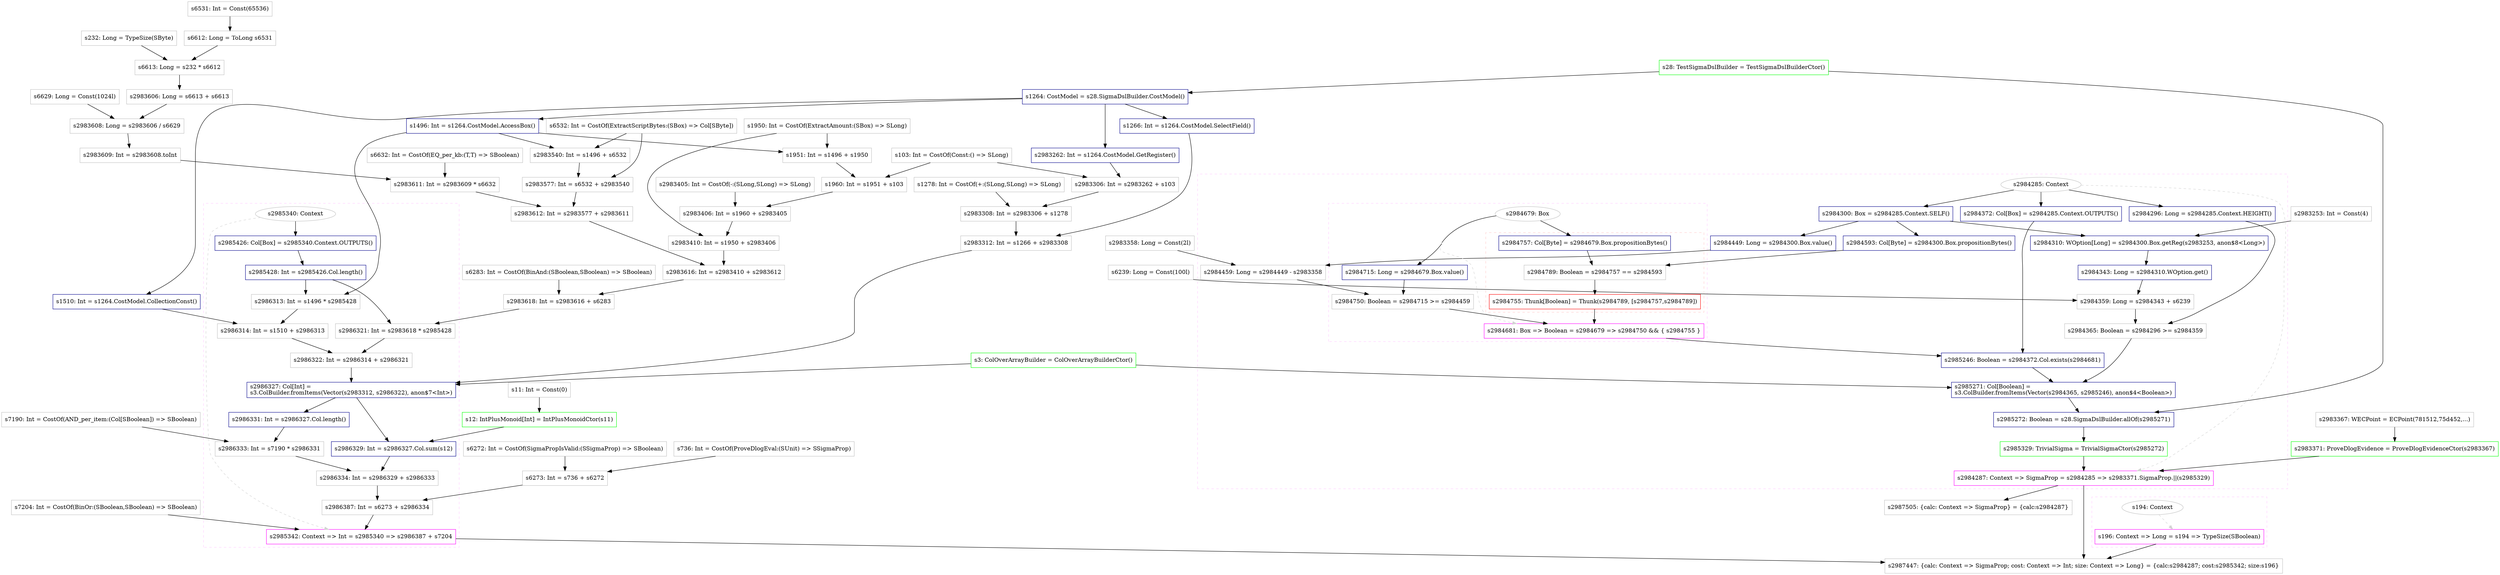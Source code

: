 digraph "Demurrage" {
concentrate=true
node [style=filled, fillcolor=orangered]

"s28" [
label="s28: TestSigmaDslBuilder = TestSigmaDslBuilderCtor()"
shape=box, color=green, tooltip="s28:TestSigmaDslBuilder", style=filled, fillcolor=white
]
"s6239" [
label="s6239: Long = Const(100l)"
shape=box, color=gray, tooltip="s6239:Long", style=filled, fillcolor=white
]
"s2983367" [
label="s2983367: WECPoint = ECPoint(781512,75d452,...)"
shape=box, color=gray, tooltip="s2983367:WECPoint", style=filled, fillcolor=white
]
"s2983371" [
label="s2983371: ProveDlogEvidence = ProveDlogEvidenceCtor(s2983367)"
shape=box, color=green, tooltip="s2983371:ProveDlogEvidence", style=filled, fillcolor=white
]
"s3" [
label="s3: ColOverArrayBuilder = ColOverArrayBuilderCtor()"
shape=box, color=green, tooltip="s3:ColOverArrayBuilder", style=filled, fillcolor=white
]
"s2983358" [
label="s2983358: Long = Const(2l)"
shape=box, color=gray, tooltip="s2983358:Long", style=filled, fillcolor=white
]
"s2983253" [
label="s2983253: Int = Const(4)"
shape=box, color=gray, tooltip="s2983253:Int", style=filled, fillcolor=white
]
subgraph cluster_s2984287 {
style=dashed; color="#FFCCFF"
"s2984285" [
label="s2984285: Context"
shape=oval, color=gray, tooltip="s2984285:Context", style=filled, fillcolor=white
]
"s2984287" [
label="s2984287: Context => SigmaProp = s2984285 => s2983371.SigmaProp.||(s2985329)"
shape=box, color=magenta, tooltip="s2984287:Context => SigmaProp", style=filled, fillcolor=white
]
{rank=source; s2984285}
"s2984296" [
label="s2984296: Long = s2984285.Context.HEIGHT()"
shape=box, color=darkblue, tooltip="s2984296:Long", style=filled, fillcolor=white
]
"s2984300" [
label="s2984300: Box = s2984285.Context.SELF()"
shape=box, color=darkblue, tooltip="s2984300:Box", style=filled, fillcolor=white
]
"s2984310" [
label="s2984310: WOption[Long] = s2984300.Box.getReg(s2983253, anon$8<Long>)"
shape=box, color=darkblue, tooltip="s2984310:WOption[Long]", style=filled, fillcolor=white
]
"s2984343" [
label="s2984343: Long = s2984310.WOption.get()"
shape=box, color=darkblue, tooltip="s2984343:Long", style=filled, fillcolor=white
]
"s2984359" [
label="s2984359: Long = s2984343 + s6239"
shape=box, color=gray, tooltip="s2984359:Long", style=filled, fillcolor=white
]
"s2984365" [
label="s2984365: Boolean = s2984296 >= s2984359"
shape=box, color=gray, tooltip="s2984365:Boolean", style=filled, fillcolor=white
]
"s2984372" [
label="s2984372: Col[Box] = s2984285.Context.OUTPUTS()"
shape=box, color=darkblue, tooltip="s2984372:Col[Box]", style=filled, fillcolor=white
]
"s2984449" [
label="s2984449: Long = s2984300.Box.value()"
shape=box, color=darkblue, tooltip="s2984449:Long", style=filled, fillcolor=white
]
"s2984459" [
label="s2984459: Long = s2984449 - s2983358"
shape=box, color=gray, tooltip="s2984459:Long", style=filled, fillcolor=white
]
"s2984593" [
label="s2984593: Col[Byte] = s2984300.Box.propositionBytes()"
shape=box, color=darkblue, tooltip="s2984593:Col[Byte]", style=filled, fillcolor=white
]
subgraph cluster_s2984681 {
style=dashed; color="#FFCCFF"
"s2984679" [
label="s2984679: Box"
shape=oval, color=gray, tooltip="s2984679:Box", style=filled, fillcolor=white
]
"s2984681" [
label="s2984681: Box => Boolean = s2984679 => s2984750 && { s2984755 }"
shape=box, color=magenta, tooltip="s2984681:Box => Boolean", style=filled, fillcolor=white
]
{rank=source; s2984679}
"s2984715" [
label="s2984715: Long = s2984679.Box.value()"
shape=box, color=darkblue, tooltip="s2984715:Long", style=filled, fillcolor=white
]
"s2984750" [
label="s2984750: Boolean = s2984715 >= s2984459"
shape=box, color=gray, tooltip="s2984750:Boolean", style=filled, fillcolor=white
]
subgraph cluster_s2984755 {
style=dashed; color="#FFCCCC"
"s2984755" [
label="s2984755: Thunk[Boolean] = Thunk(s2984789, [s2984757,s2984789])"
shape=box, color=red, tooltip="s2984755:Thunk[Boolean]", style=filled, fillcolor=white
]
"s2984757" [
label="s2984757: Col[Byte] = s2984679.Box.propositionBytes()"
shape=box, color=darkblue, tooltip="s2984757:Col[Byte]", style=filled, fillcolor=white
]
"s2984789" [
label="s2984789: Boolean = s2984757 == s2984593"
shape=box, color=gray, tooltip="s2984789:Boolean", style=filled, fillcolor=white
]
{rank=sink; s2984755}
}
{rank=sink; s2984681}
}
"s2985246" [
label="s2985246: Boolean = s2984372.Col.exists(s2984681)"
shape=box, color=darkblue, tooltip="s2985246:Boolean", style=filled, fillcolor=white
]
"s2985271" [
label="s2985271: Col[Boolean] =\ls3.ColBuilder.fromItems(Vector(s2984365, s2985246), anon$4<Boolean>)\l"
shape=box, color=darkblue, tooltip="s2985271:Col[Boolean]", style=filled, fillcolor=white
]
"s2985272" [
label="s2985272: Boolean = s28.SigmaDslBuilder.allOf(s2985271)"
shape=box, color=darkblue, tooltip="s2985272:Boolean", style=filled, fillcolor=white
]
"s2985329" [
label="s2985329: TrivialSigma = TrivialSigmaCtor(s2985272)"
shape=box, color=green, tooltip="s2985329:TrivialSigma", style=filled, fillcolor=white
]
{rank=sink; s2984287}
}
"s1264" [
label="s1264: CostModel = s28.SigmaDslBuilder.CostModel()"
shape=box, color=darkblue, tooltip="s1264:CostModel", style=filled, fillcolor=white
]
"s1266" [
label="s1266: Int = s1264.CostModel.SelectField()"
shape=box, color=darkblue, tooltip="s1266:Int", style=filled, fillcolor=white
]
"s2983262" [
label="s2983262: Int = s1264.CostModel.GetRegister()"
shape=box, color=darkblue, tooltip="s2983262:Int", style=filled, fillcolor=white
]
"s103" [
label="s103: Int = CostOf(Const:() => SLong)"
shape=box, color=gray, tooltip="s103:Int", style=filled, fillcolor=white
]
"s2983306" [
label="s2983306: Int = s2983262 + s103"
shape=box, color=gray, tooltip="s2983306:Int", style=filled, fillcolor=white
]
"s1278" [
label="s1278: Int = CostOf(+:(SLong,SLong) => SLong)"
shape=box, color=gray, tooltip="s1278:Int", style=filled, fillcolor=white
]
"s2983308" [
label="s2983308: Int = s2983306 + s1278"
shape=box, color=gray, tooltip="s2983308:Int", style=filled, fillcolor=white
]
"s2983312" [
label="s2983312: Int = s1266 + s2983308"
shape=box, color=gray, tooltip="s2983312:Int", style=filled, fillcolor=white
]
"s7204" [
label="s7204: Int = CostOf(BinOr:(SBoolean,SBoolean) => SBoolean)"
shape=box, color=gray, tooltip="s7204:Int", style=filled, fillcolor=white
]
"s1510" [
label="s1510: Int = s1264.CostModel.CollectionConst()"
shape=box, color=darkblue, tooltip="s1510:Int", style=filled, fillcolor=white
]
"s1950" [
label="s1950: Int = CostOf(ExtractAmount:(SBox) => SLong)"
shape=box, color=gray, tooltip="s1950:Int", style=filled, fillcolor=white
]
"s1496" [
label="s1496: Int = s1264.CostModel.AccessBox()"
shape=box, color=darkblue, tooltip="s1496:Int", style=filled, fillcolor=white
]
"s1951" [
label="s1951: Int = s1496 + s1950"
shape=box, color=gray, tooltip="s1951:Int", style=filled, fillcolor=white
]
"s1960" [
label="s1960: Int = s1951 + s103"
shape=box, color=gray, tooltip="s1960:Int", style=filled, fillcolor=white
]
"s2983405" [
label="s2983405: Int = CostOf(-:(SLong,SLong) => SLong)"
shape=box, color=gray, tooltip="s2983405:Int", style=filled, fillcolor=white
]
"s2983406" [
label="s2983406: Int = s1960 + s2983405"
shape=box, color=gray, tooltip="s2983406:Int", style=filled, fillcolor=white
]
"s2983410" [
label="s2983410: Int = s1950 + s2983406"
shape=box, color=gray, tooltip="s2983410:Int", style=filled, fillcolor=white
]
"s6532" [
label="s6532: Int = CostOf(ExtractScriptBytes:(SBox) => Col[SByte])"
shape=box, color=gray, tooltip="s6532:Int", style=filled, fillcolor=white
]
"s2983540" [
label="s2983540: Int = s1496 + s6532"
shape=box, color=gray, tooltip="s2983540:Int", style=filled, fillcolor=white
]
"s2983577" [
label="s2983577: Int = s6532 + s2983540"
shape=box, color=gray, tooltip="s2983577:Int", style=filled, fillcolor=white
]
"s232" [
label="s232: Long = TypeSize(SByte)"
shape=box, color=gray, tooltip="s232:Long", style=filled, fillcolor=white
]
"s6531" [
label="s6531: Int = Const(65536)"
shape=box, color=gray, tooltip="s6531:Int", style=filled, fillcolor=white
]
"s6612" [
label="s6612: Long = ToLong s6531"
shape=box, color=gray, tooltip="s6612:Long", style=filled, fillcolor=white
]
"s6613" [
label="s6613: Long = s232 * s6612"
shape=box, color=gray, tooltip="s6613:Long", style=filled, fillcolor=white
]
"s2983606" [
label="s2983606: Long = s6613 + s6613"
shape=box, color=gray, tooltip="s2983606:Long", style=filled, fillcolor=white
]
"s6629" [
label="s6629: Long = Const(1024l)"
shape=box, color=gray, tooltip="s6629:Long", style=filled, fillcolor=white
]
"s2983608" [
label="s2983608: Long = s2983606 / s6629"
shape=box, color=gray, tooltip="s2983608:Long", style=filled, fillcolor=white
]
"s2983609" [
label="s2983609: Int = s2983608.toInt"
shape=box, color=gray, tooltip="s2983609:Int", style=filled, fillcolor=white
]
"s6632" [
label="s6632: Int = CostOf(EQ_per_kb:(T,T) => SBoolean)"
shape=box, color=gray, tooltip="s6632:Int", style=filled, fillcolor=white
]
"s2983611" [
label="s2983611: Int = s2983609 * s6632"
shape=box, color=gray, tooltip="s2983611:Int", style=filled, fillcolor=white
]
"s2983612" [
label="s2983612: Int = s2983577 + s2983611"
shape=box, color=gray, tooltip="s2983612:Int", style=filled, fillcolor=white
]
"s2983616" [
label="s2983616: Int = s2983410 + s2983612"
shape=box, color=gray, tooltip="s2983616:Int", style=filled, fillcolor=white
]
"s6283" [
label="s6283: Int = CostOf(BinAnd:(SBoolean,SBoolean) => SBoolean)"
shape=box, color=gray, tooltip="s6283:Int", style=filled, fillcolor=white
]
"s2983618" [
label="s2983618: Int = s2983616 + s6283"
shape=box, color=gray, tooltip="s2983618:Int", style=filled, fillcolor=white
]
"s11" [
label="s11: Int = Const(0)"
shape=box, color=gray, tooltip="s11:Int", style=filled, fillcolor=white
]
"s12" [
label="s12: IntPlusMonoid[Int] = IntPlusMonoidCtor(s11)"
shape=box, color=green, tooltip="s12:IntPlusMonoid[Int]", style=filled, fillcolor=white
]
"s7190" [
label="s7190: Int = CostOf(AND_per_item:(Col[SBoolean]) => SBoolean)"
shape=box, color=gray, tooltip="s7190:Int", style=filled, fillcolor=white
]
"s736" [
label="s736: Int = CostOf(ProveDlogEval:(SUnit) => SSigmaProp)"
shape=box, color=gray, tooltip="s736:Int", style=filled, fillcolor=white
]
"s6272" [
label="s6272: Int = CostOf(SigmaPropIsValid:(SSigmaProp) => SBoolean)"
shape=box, color=gray, tooltip="s6272:Int", style=filled, fillcolor=white
]
"s6273" [
label="s6273: Int = s736 + s6272"
shape=box, color=gray, tooltip="s6273:Int", style=filled, fillcolor=white
]
subgraph cluster_s2985342 {
style=dashed; color="#FFCCFF"
"s2985340" [
label="s2985340: Context"
shape=oval, color=gray, tooltip="s2985340:Context", style=filled, fillcolor=white
]
"s2985342" [
label="s2985342: Context => Int = s2985340 => s2986387 + s7204"
shape=box, color=magenta, tooltip="s2985342:Context => Int", style=filled, fillcolor=white
]
{rank=source; s2985340}
"s2985426" [
label="s2985426: Col[Box] = s2985340.Context.OUTPUTS()"
shape=box, color=darkblue, tooltip="s2985426:Col[Box]", style=filled, fillcolor=white
]
"s2985428" [
label="s2985428: Int = s2985426.Col.length()"
shape=box, color=darkblue, tooltip="s2985428:Int", style=filled, fillcolor=white
]
"s2986313" [
label="s2986313: Int = s1496 * s2985428"
shape=box, color=gray, tooltip="s2986313:Int", style=filled, fillcolor=white
]
"s2986314" [
label="s2986314: Int = s1510 + s2986313"
shape=box, color=gray, tooltip="s2986314:Int", style=filled, fillcolor=white
]
"s2986321" [
label="s2986321: Int = s2983618 * s2985428"
shape=box, color=gray, tooltip="s2986321:Int", style=filled, fillcolor=white
]
"s2986322" [
label="s2986322: Int = s2986314 + s2986321"
shape=box, color=gray, tooltip="s2986322:Int", style=filled, fillcolor=white
]
"s2986327" [
label="s2986327: Col[Int] =\ls3.ColBuilder.fromItems(Vector(s2983312, s2986322), anon$7<Int>)\l"
shape=box, color=darkblue, tooltip="s2986327:Col[Int]", style=filled, fillcolor=white
]
"s2986329" [
label="s2986329: Int = s2986327.Col.sum(s12)"
shape=box, color=darkblue, tooltip="s2986329:Int", style=filled, fillcolor=white
]
"s2986331" [
label="s2986331: Int = s2986327.Col.length()"
shape=box, color=darkblue, tooltip="s2986331:Int", style=filled, fillcolor=white
]
"s2986333" [
label="s2986333: Int = s7190 * s2986331"
shape=box, color=gray, tooltip="s2986333:Int", style=filled, fillcolor=white
]
"s2986334" [
label="s2986334: Int = s2986329 + s2986333"
shape=box, color=gray, tooltip="s2986334:Int", style=filled, fillcolor=white
]
"s2986387" [
label="s2986387: Int = s6273 + s2986334"
shape=box, color=gray, tooltip="s2986387:Int", style=filled, fillcolor=white
]
{rank=sink; s2985342}
}
subgraph cluster_s196 {
style=dashed; color="#FFCCFF"
"s194" [
label="s194: Context"
shape=oval, color=gray, tooltip="s194:Context", style=filled, fillcolor=white
]
"s196" [
label="s196: Context => Long = s194 => TypeSize(SBoolean)"
shape=box, color=magenta, tooltip="s196:Context => Long", style=filled, fillcolor=white
]
{rank=source; s194}
{rank=sink; s196}
}
"s2987447" [
label="s2987447: {calc: Context => SigmaProp; cost: Context => Int; size: Context => Long} = {calc:s2984287; cost:s2985342; size:s196}"
shape=box, color=gray, tooltip="s2987447:{calc: Context => SigmaProp; cost: Context => Int; size: Context => Long}", style=filled, fillcolor=white
]
"s2987505" [
label="s2987505: {calc: Context => SigmaProp} = {calc:s2984287}"
shape=box, color=gray, tooltip="s2987505:{calc: Context => SigmaProp}", style=filled, fillcolor=white
]
"s2983306" -> "s2983308" [style=solid]
"s1278" -> "s2983308" [style=solid]
"s2986329" -> "s2986334" [style=solid]
"s2986333" -> "s2986334" [style=solid]
"s2983410" -> "s2983616" [style=solid]
"s2983612" -> "s2983616" [style=solid]
"s2984285" -> "s2984296" [style=solid]
"s2985340" -> "s2985426" [style=solid]
"s2986327" -> "s2986329" [style=solid]
"s12" -> "s2986329" [style=solid]
"s28" -> "s2985272" [style=solid]
"s2985271" -> "s2985272" [style=solid]
"s1950" -> "s2983410" [style=solid]
"s2983406" -> "s2983410" [style=solid]
"s28" -> "s1264" [style=solid]
"s2983577" -> "s2983612" [style=solid]
"s2983611" -> "s2983612" [style=solid]
"s194" -> "s196" [style=dashed, color=lightgray, weight=0]
"s2984343" -> "s2984359" [style=solid]
"s6239" -> "s2984359" [style=solid]
"s2984287" -> "s2987447" [style=solid]
"s2985342" -> "s2987447" [style=solid]
"s196" -> "s2987447" [style=solid]
"s2984449" -> "s2984459" [style=solid]
"s2983358" -> "s2984459" [style=solid]
"s1266" -> "s2983312" [style=solid]
"s2983308" -> "s2983312" [style=solid]
"s1951" -> "s1960" [style=solid]
"s103" -> "s1960" [style=solid]
"s2983618" -> "s2986321" [style=solid]
"s2985428" -> "s2986321" [style=solid]
"s2984679" -> "s2984681" [style=dashed, color=lightgray, weight=0]
"s2984750" -> "s2984681" [style=solid]
"s2984755" -> "s2984681" [style=solid]
"s2984300" -> "s2984310" [style=solid]
"s2983253" -> "s2984310" [style=solid]
"s3" -> "s2985271" [style=solid]
"s2984365" -> "s2985271" [style=solid]
"s2985246" -> "s2985271" [style=solid]
"s1496" -> "s1951" [style=solid]
"s1950" -> "s1951" [style=solid]
"s2984679" -> "s2984757" [style=solid]
"s2983609" -> "s2983611" [style=solid]
"s6632" -> "s2983611" [style=solid]
"s2984285" -> "s2984300" [style=solid]
"s1264" -> "s1266" [style=solid]
"s2983262" -> "s2983306" [style=solid]
"s103" -> "s2983306" [style=solid]
"s2984757" -> "s2984789" [style=solid]
"s2984593" -> "s2984789" [style=solid]
"s2983606" -> "s2983608" [style=solid]
"s6629" -> "s2983608" [style=solid]
"s1264" -> "s1510" [style=solid]
"s2983616" -> "s2983618" [style=solid]
"s6283" -> "s2983618" [style=solid]
"s2984285" -> "s2984372" [style=solid]
"s1496" -> "s2983540" [style=solid]
"s6532" -> "s2983540" [style=solid]
"s2986327" -> "s2986331" [style=solid]
"s11" -> "s12" [style=solid]
"s2985340" -> "s2985342" [style=dashed, color=lightgray, weight=0]
"s2986387" -> "s2985342" [style=solid]
"s7204" -> "s2985342" [style=solid]
"s2984285" -> "s2984287" [style=dashed, color=lightgray, weight=0]
"s2983371" -> "s2984287" [style=solid]
"s2985329" -> "s2984287" [style=solid]
"s2983367" -> "s2983371" [style=solid]
"s232" -> "s6613" [style=solid]
"s6612" -> "s6613" [style=solid]
"s2984300" -> "s2984593" [style=solid]
"s1264" -> "s1496" [style=solid]
"s6273" -> "s2986387" [style=solid]
"s2986334" -> "s2986387" [style=solid]
"s2985426" -> "s2985428" [style=solid]
"s3" -> "s2986327" [style=solid]
"s2983312" -> "s2986327" [style=solid]
"s2986322" -> "s2986327" [style=solid]
"s2984372" -> "s2985246" [style=solid]
"s2984681" -> "s2985246" [style=solid]
"s2985272" -> "s2985329" [style=solid]
"s2983608" -> "s2983609" [style=solid]
"s1264" -> "s2983262" [style=solid]
"s7190" -> "s2986333" [style=solid]
"s2986331" -> "s2986333" [style=solid]
"s6532" -> "s2983577" [style=solid]
"s2983540" -> "s2983577" [style=solid]
"s6613" -> "s2983606" [style=solid]
"s6613" -> "s2983606" [style=solid]
"s2984296" -> "s2984365" [style=solid]
"s2984359" -> "s2984365" [style=solid]
"s2984679" -> "s2984715" [style=solid]
"s1496" -> "s2986313" [style=solid]
"s2985428" -> "s2986313" [style=solid]
"s2984789" -> "s2984755" [style=solid]
"s2984310" -> "s2984343" [style=solid]
"s1510" -> "s2986314" [style=solid]
"s2986313" -> "s2986314" [style=solid]
"s2984715" -> "s2984750" [style=solid]
"s2984459" -> "s2984750" [style=solid]
"s6531" -> "s6612" [style=solid]
"s736" -> "s6273" [style=solid]
"s6272" -> "s6273" [style=solid]
"s2986314" -> "s2986322" [style=solid]
"s2986321" -> "s2986322" [style=solid]
"s1960" -> "s2983406" [style=solid]
"s2983405" -> "s2983406" [style=solid]
"s2984300" -> "s2984449" [style=solid]
"s2984287" -> "s2987505" [style=solid]
}
